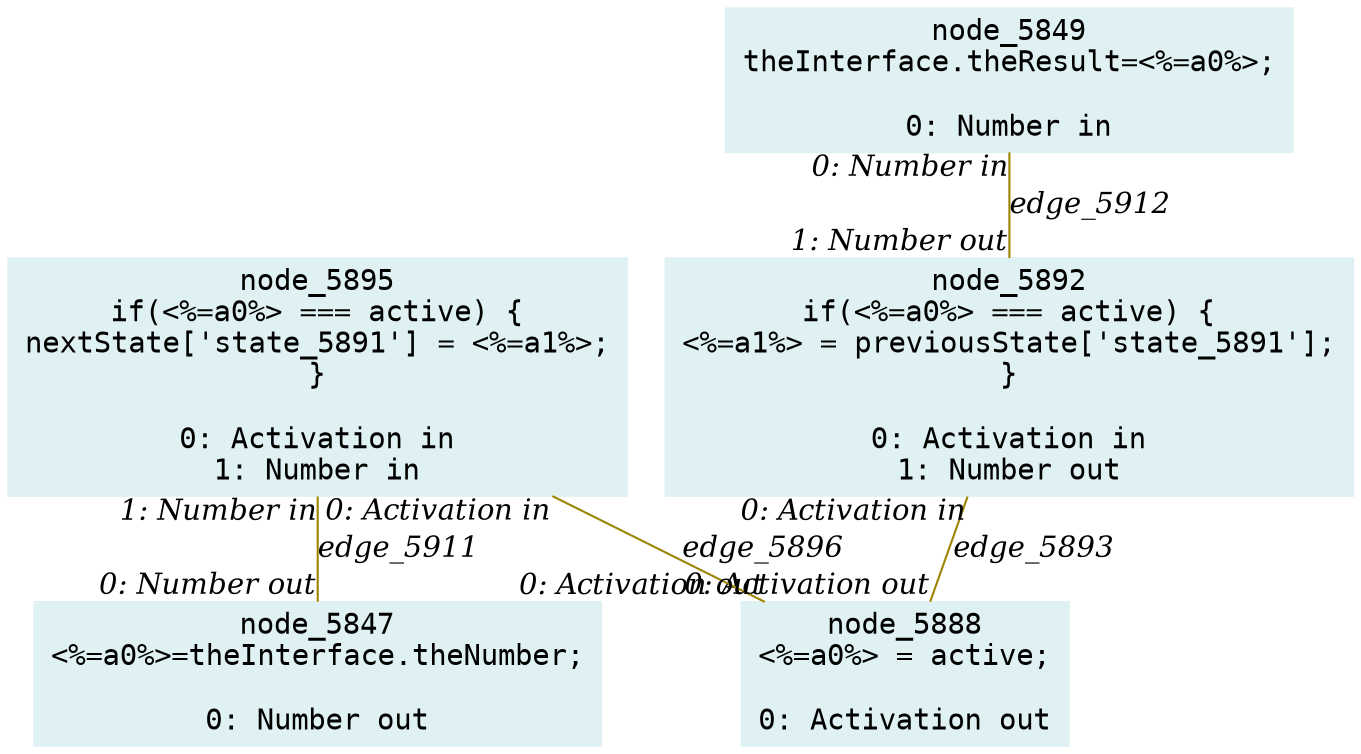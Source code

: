 digraph g{node_5847 [shape="box", style="filled", color="#dff1f2", fontname="Courier", label="node_5847
<%=a0%>=theInterface.theNumber;

0: Number out" ]
node_5849 [shape="box", style="filled", color="#dff1f2", fontname="Courier", label="node_5849
theInterface.theResult=<%=a0%>;

0: Number in" ]
node_5888 [shape="box", style="filled", color="#dff1f2", fontname="Courier", label="node_5888
<%=a0%> = active;

0: Activation out" ]
node_5892 [shape="box", style="filled", color="#dff1f2", fontname="Courier", label="node_5892
if(<%=a0%> === active) {
<%=a1%> = previousState['state_5891'];
}

0: Activation in
1: Number out" ]
node_5895 [shape="box", style="filled", color="#dff1f2", fontname="Courier", label="node_5895
if(<%=a0%> === active) {
nextState['state_5891'] = <%=a1%>;
}

0: Activation in
1: Number in" ]
node_5892 -> node_5888 [dir=none, arrowHead=none, fontname="Times-Italic", arrowsize=1, color="#9d8400", label="edge_5893",  headlabel="0: Activation out", taillabel="0: Activation in" ]
node_5895 -> node_5888 [dir=none, arrowHead=none, fontname="Times-Italic", arrowsize=1, color="#9d8400", label="edge_5896",  headlabel="0: Activation out", taillabel="0: Activation in" ]
node_5895 -> node_5847 [dir=none, arrowHead=none, fontname="Times-Italic", arrowsize=1, color="#9d8400", label="edge_5911",  headlabel="0: Number out", taillabel="1: Number in" ]
node_5849 -> node_5892 [dir=none, arrowHead=none, fontname="Times-Italic", arrowsize=1, color="#9d8400", label="edge_5912",  headlabel="1: Number out", taillabel="0: Number in" ]
}